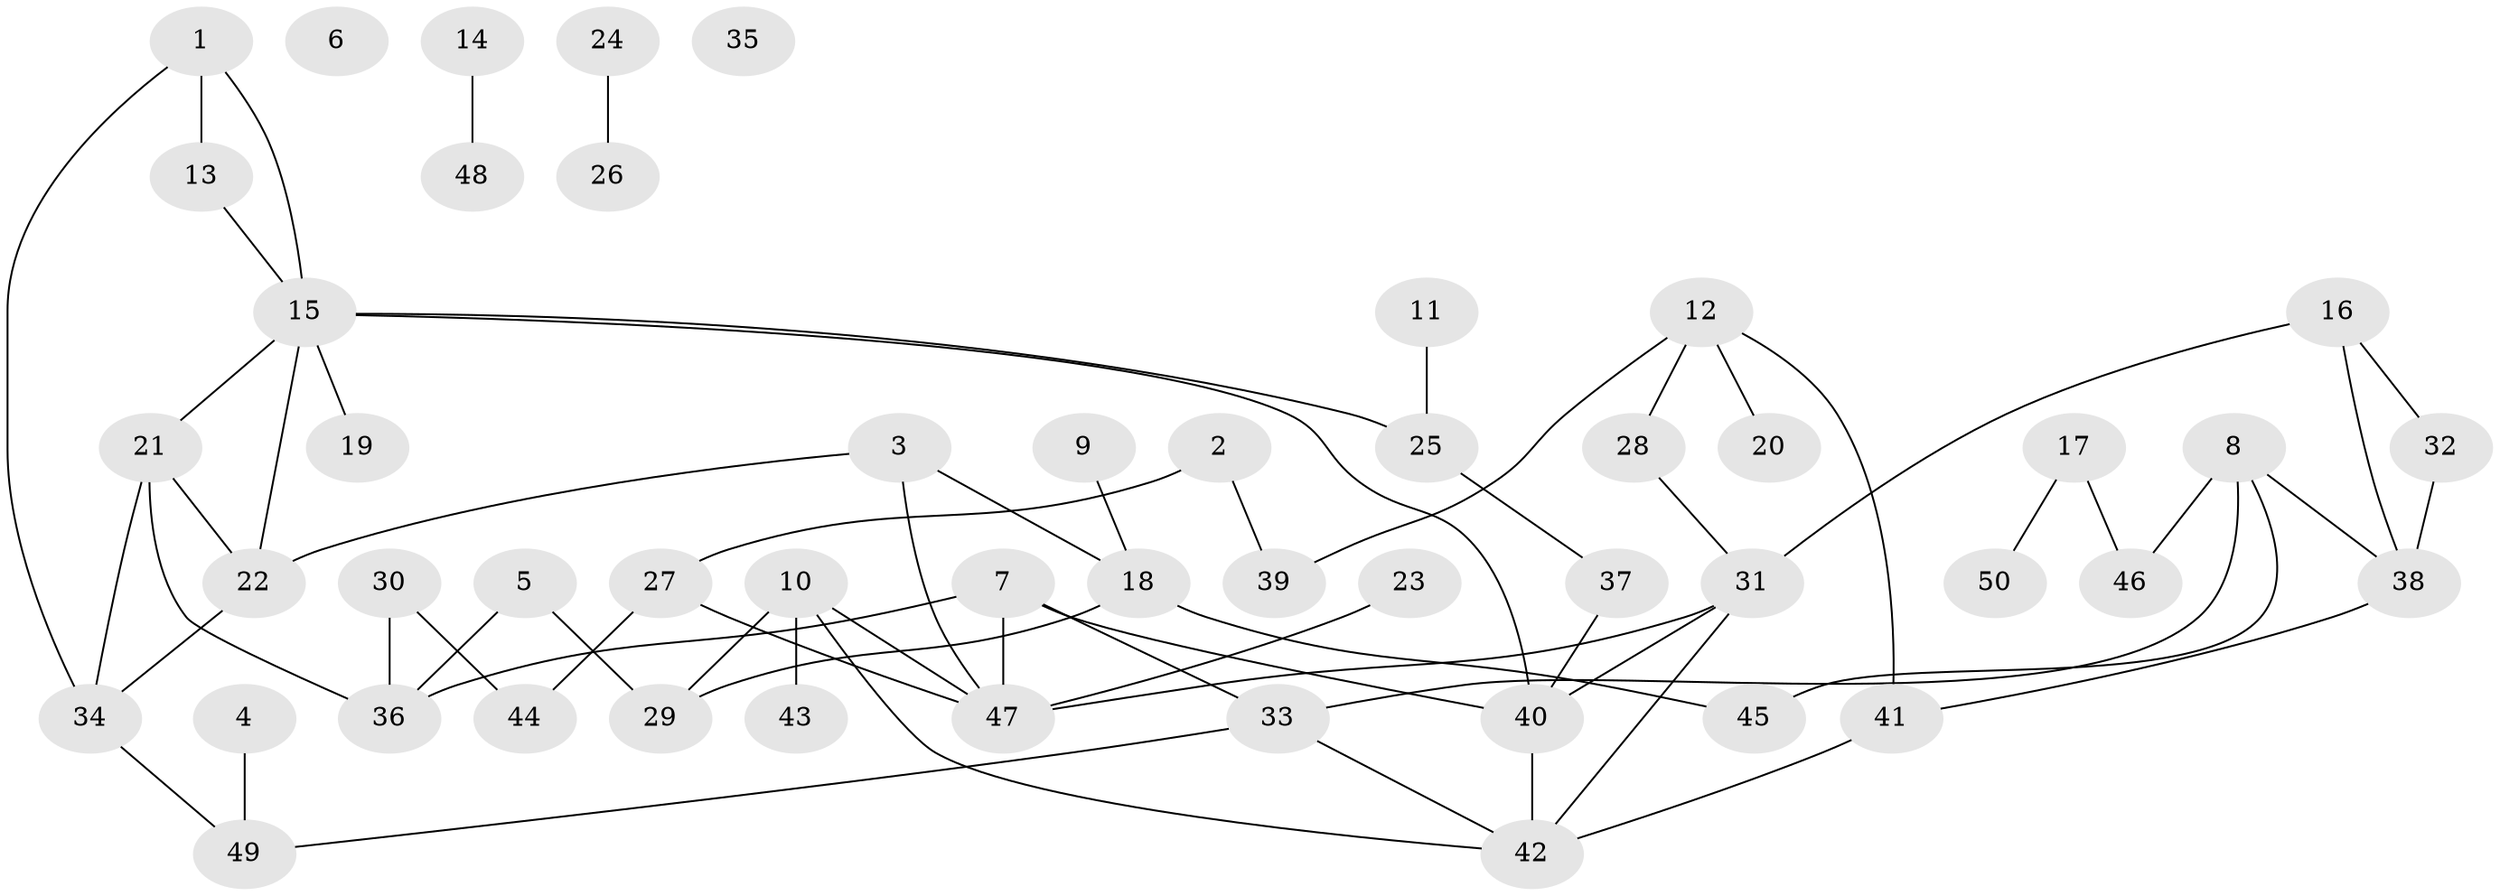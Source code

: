 // coarse degree distribution, {5: 0.15, 7: 0.05, 3: 0.2, 1: 0.2, 2: 0.1, 0: 0.2, 8: 0.05, 4: 0.05}
// Generated by graph-tools (version 1.1) at 2025/16/03/04/25 18:16:38]
// undirected, 50 vertices, 66 edges
graph export_dot {
graph [start="1"]
  node [color=gray90,style=filled];
  1;
  2;
  3;
  4;
  5;
  6;
  7;
  8;
  9;
  10;
  11;
  12;
  13;
  14;
  15;
  16;
  17;
  18;
  19;
  20;
  21;
  22;
  23;
  24;
  25;
  26;
  27;
  28;
  29;
  30;
  31;
  32;
  33;
  34;
  35;
  36;
  37;
  38;
  39;
  40;
  41;
  42;
  43;
  44;
  45;
  46;
  47;
  48;
  49;
  50;
  1 -- 13;
  1 -- 15;
  1 -- 34;
  2 -- 27;
  2 -- 39;
  3 -- 18;
  3 -- 22;
  3 -- 47;
  4 -- 49;
  5 -- 29;
  5 -- 36;
  7 -- 33;
  7 -- 36;
  7 -- 40;
  7 -- 47;
  8 -- 33;
  8 -- 38;
  8 -- 45;
  8 -- 46;
  9 -- 18;
  10 -- 29;
  10 -- 42;
  10 -- 43;
  10 -- 47;
  11 -- 25;
  12 -- 20;
  12 -- 28;
  12 -- 39;
  12 -- 41;
  13 -- 15;
  14 -- 48;
  15 -- 19;
  15 -- 21;
  15 -- 22;
  15 -- 25;
  15 -- 40;
  16 -- 31;
  16 -- 32;
  16 -- 38;
  17 -- 46;
  17 -- 50;
  18 -- 29;
  18 -- 45;
  21 -- 22;
  21 -- 34;
  21 -- 36;
  22 -- 34;
  23 -- 47;
  24 -- 26;
  25 -- 37;
  27 -- 44;
  27 -- 47;
  28 -- 31;
  30 -- 36;
  30 -- 44;
  31 -- 40;
  31 -- 42;
  31 -- 47;
  32 -- 38;
  33 -- 42;
  33 -- 49;
  34 -- 49;
  37 -- 40;
  38 -- 41;
  40 -- 42;
  41 -- 42;
}
